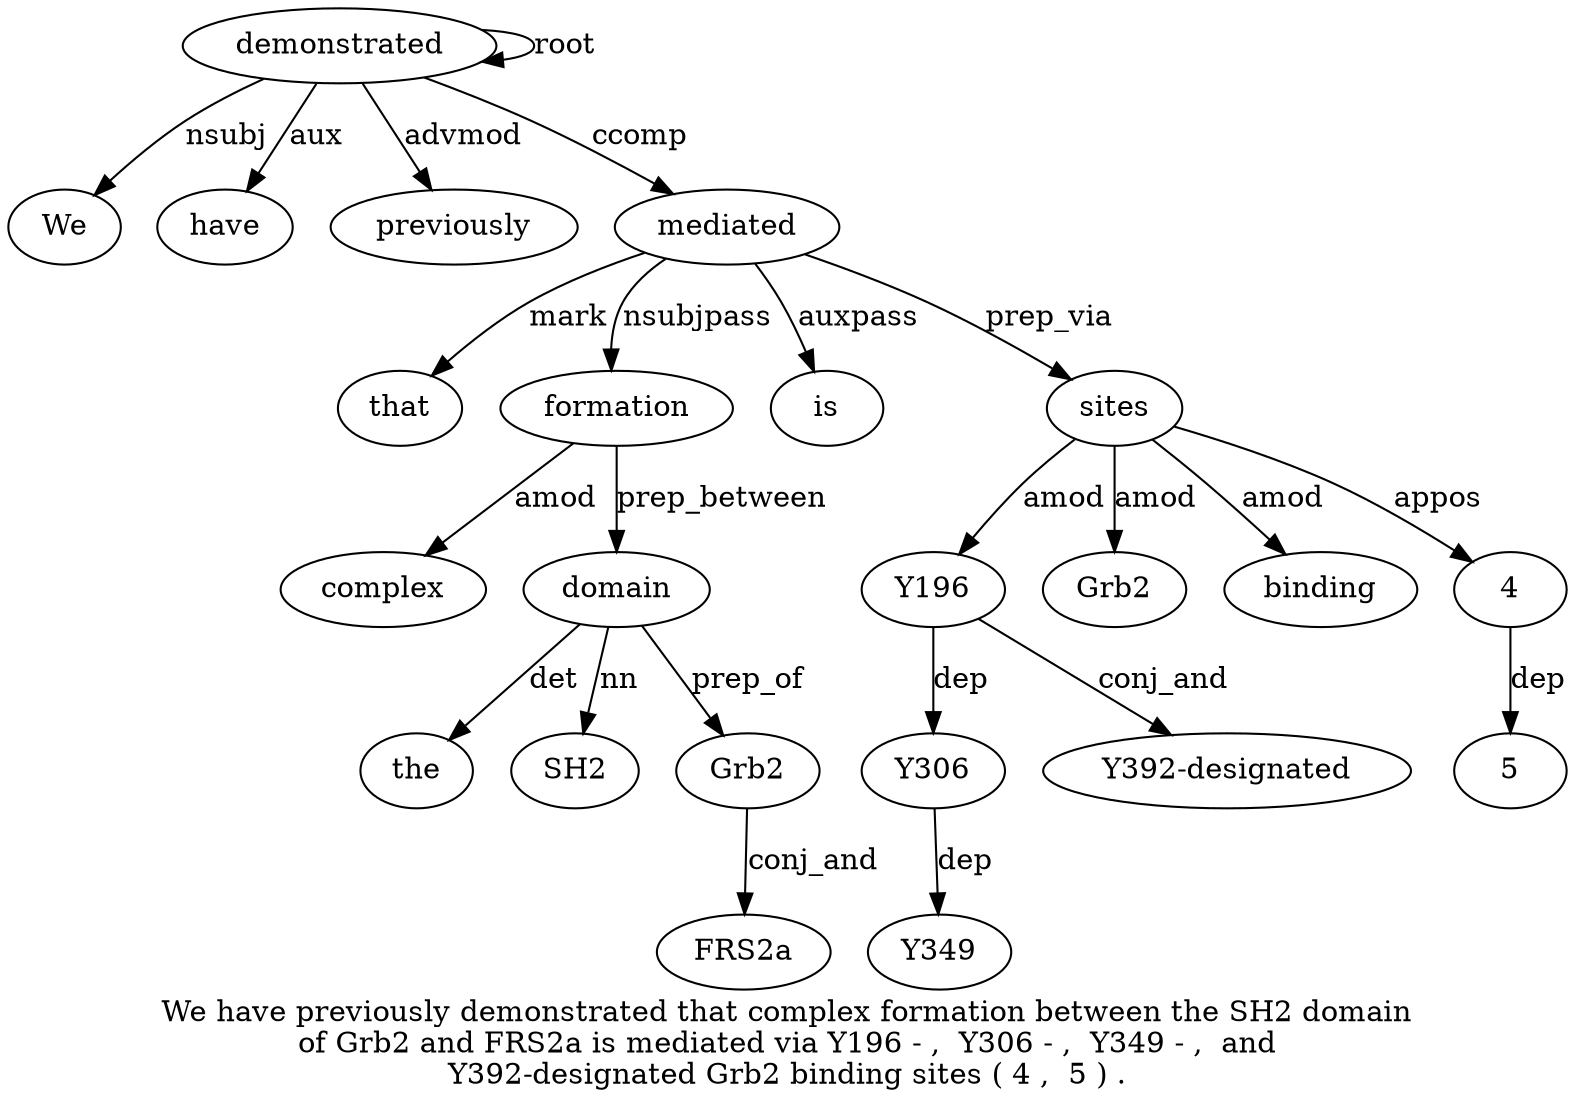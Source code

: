 digraph "We have previously demonstrated that complex formation between the SH2 domain of Grb2 and FRS2a is mediated via Y196 - ,  Y306 - ,  Y349 - ,  and Y392-designated Grb2 binding sites ( 4 ,  5 ) ." {
label="We have previously demonstrated that complex formation between the SH2 domain
of Grb2 and FRS2a is mediated via Y196 - ,  Y306 - ,  Y349 - ,  and
Y392-designated Grb2 binding sites ( 4 ,  5 ) .";
demonstrated4 [style=filled, fillcolor=white, label=demonstrated];
We1 [style=filled, fillcolor=white, label=We];
demonstrated4 -> We1  [label=nsubj];
have2 [style=filled, fillcolor=white, label=have];
demonstrated4 -> have2  [label=aux];
previously3 [style=filled, fillcolor=white, label=previously];
demonstrated4 -> previously3  [label=advmod];
demonstrated4 -> demonstrated4  [label=root];
mediated17 [style=filled, fillcolor=white, label=mediated];
that5 [style=filled, fillcolor=white, label=that];
mediated17 -> that5  [label=mark];
formation7 [style=filled, fillcolor=white, label=formation];
complex6 [style=filled, fillcolor=white, label=complex];
formation7 -> complex6  [label=amod];
mediated17 -> formation7  [label=nsubjpass];
domain11 [style=filled, fillcolor=white, label=domain];
the9 [style=filled, fillcolor=white, label=the];
domain11 -> the9  [label=det];
SH210 [style=filled, fillcolor=white, label=SH2];
domain11 -> SH210  [label=nn];
formation7 -> domain11  [label=prep_between];
Grb213 [style=filled, fillcolor=white, label=Grb2];
domain11 -> Grb213  [label=prep_of];
FRS2a15 [style=filled, fillcolor=white, label=FRS2a];
Grb213 -> FRS2a15  [label=conj_and];
is16 [style=filled, fillcolor=white, label=is];
mediated17 -> is16  [label=auxpass];
demonstrated4 -> mediated17  [label=ccomp];
sites32 [style=filled, fillcolor=white, label=sites];
Y196 [style=filled, fillcolor=white, label=Y196];
sites32 -> Y196  [label=amod];
Y30622 [style=filled, fillcolor=white, label=Y306];
Y196 -> Y30622  [label=dep];
Y34925 [style=filled, fillcolor=white, label=Y349];
Y30622 -> Y34925  [label=dep];
"Y392-designated" [style=filled, fillcolor=white, label="Y392-designated"];
Y196 -> "Y392-designated"  [label=conj_and];
Grb230 [style=filled, fillcolor=white, label=Grb2];
sites32 -> Grb230  [label=amod];
binding31 [style=filled, fillcolor=white, label=binding];
sites32 -> binding31  [label=amod];
mediated17 -> sites32  [label=prep_via];
43 [style=filled, fillcolor=white, label=4];
sites32 -> 43  [label=appos];
536 [style=filled, fillcolor=white, label=5];
43 -> 536  [label=dep];
}

